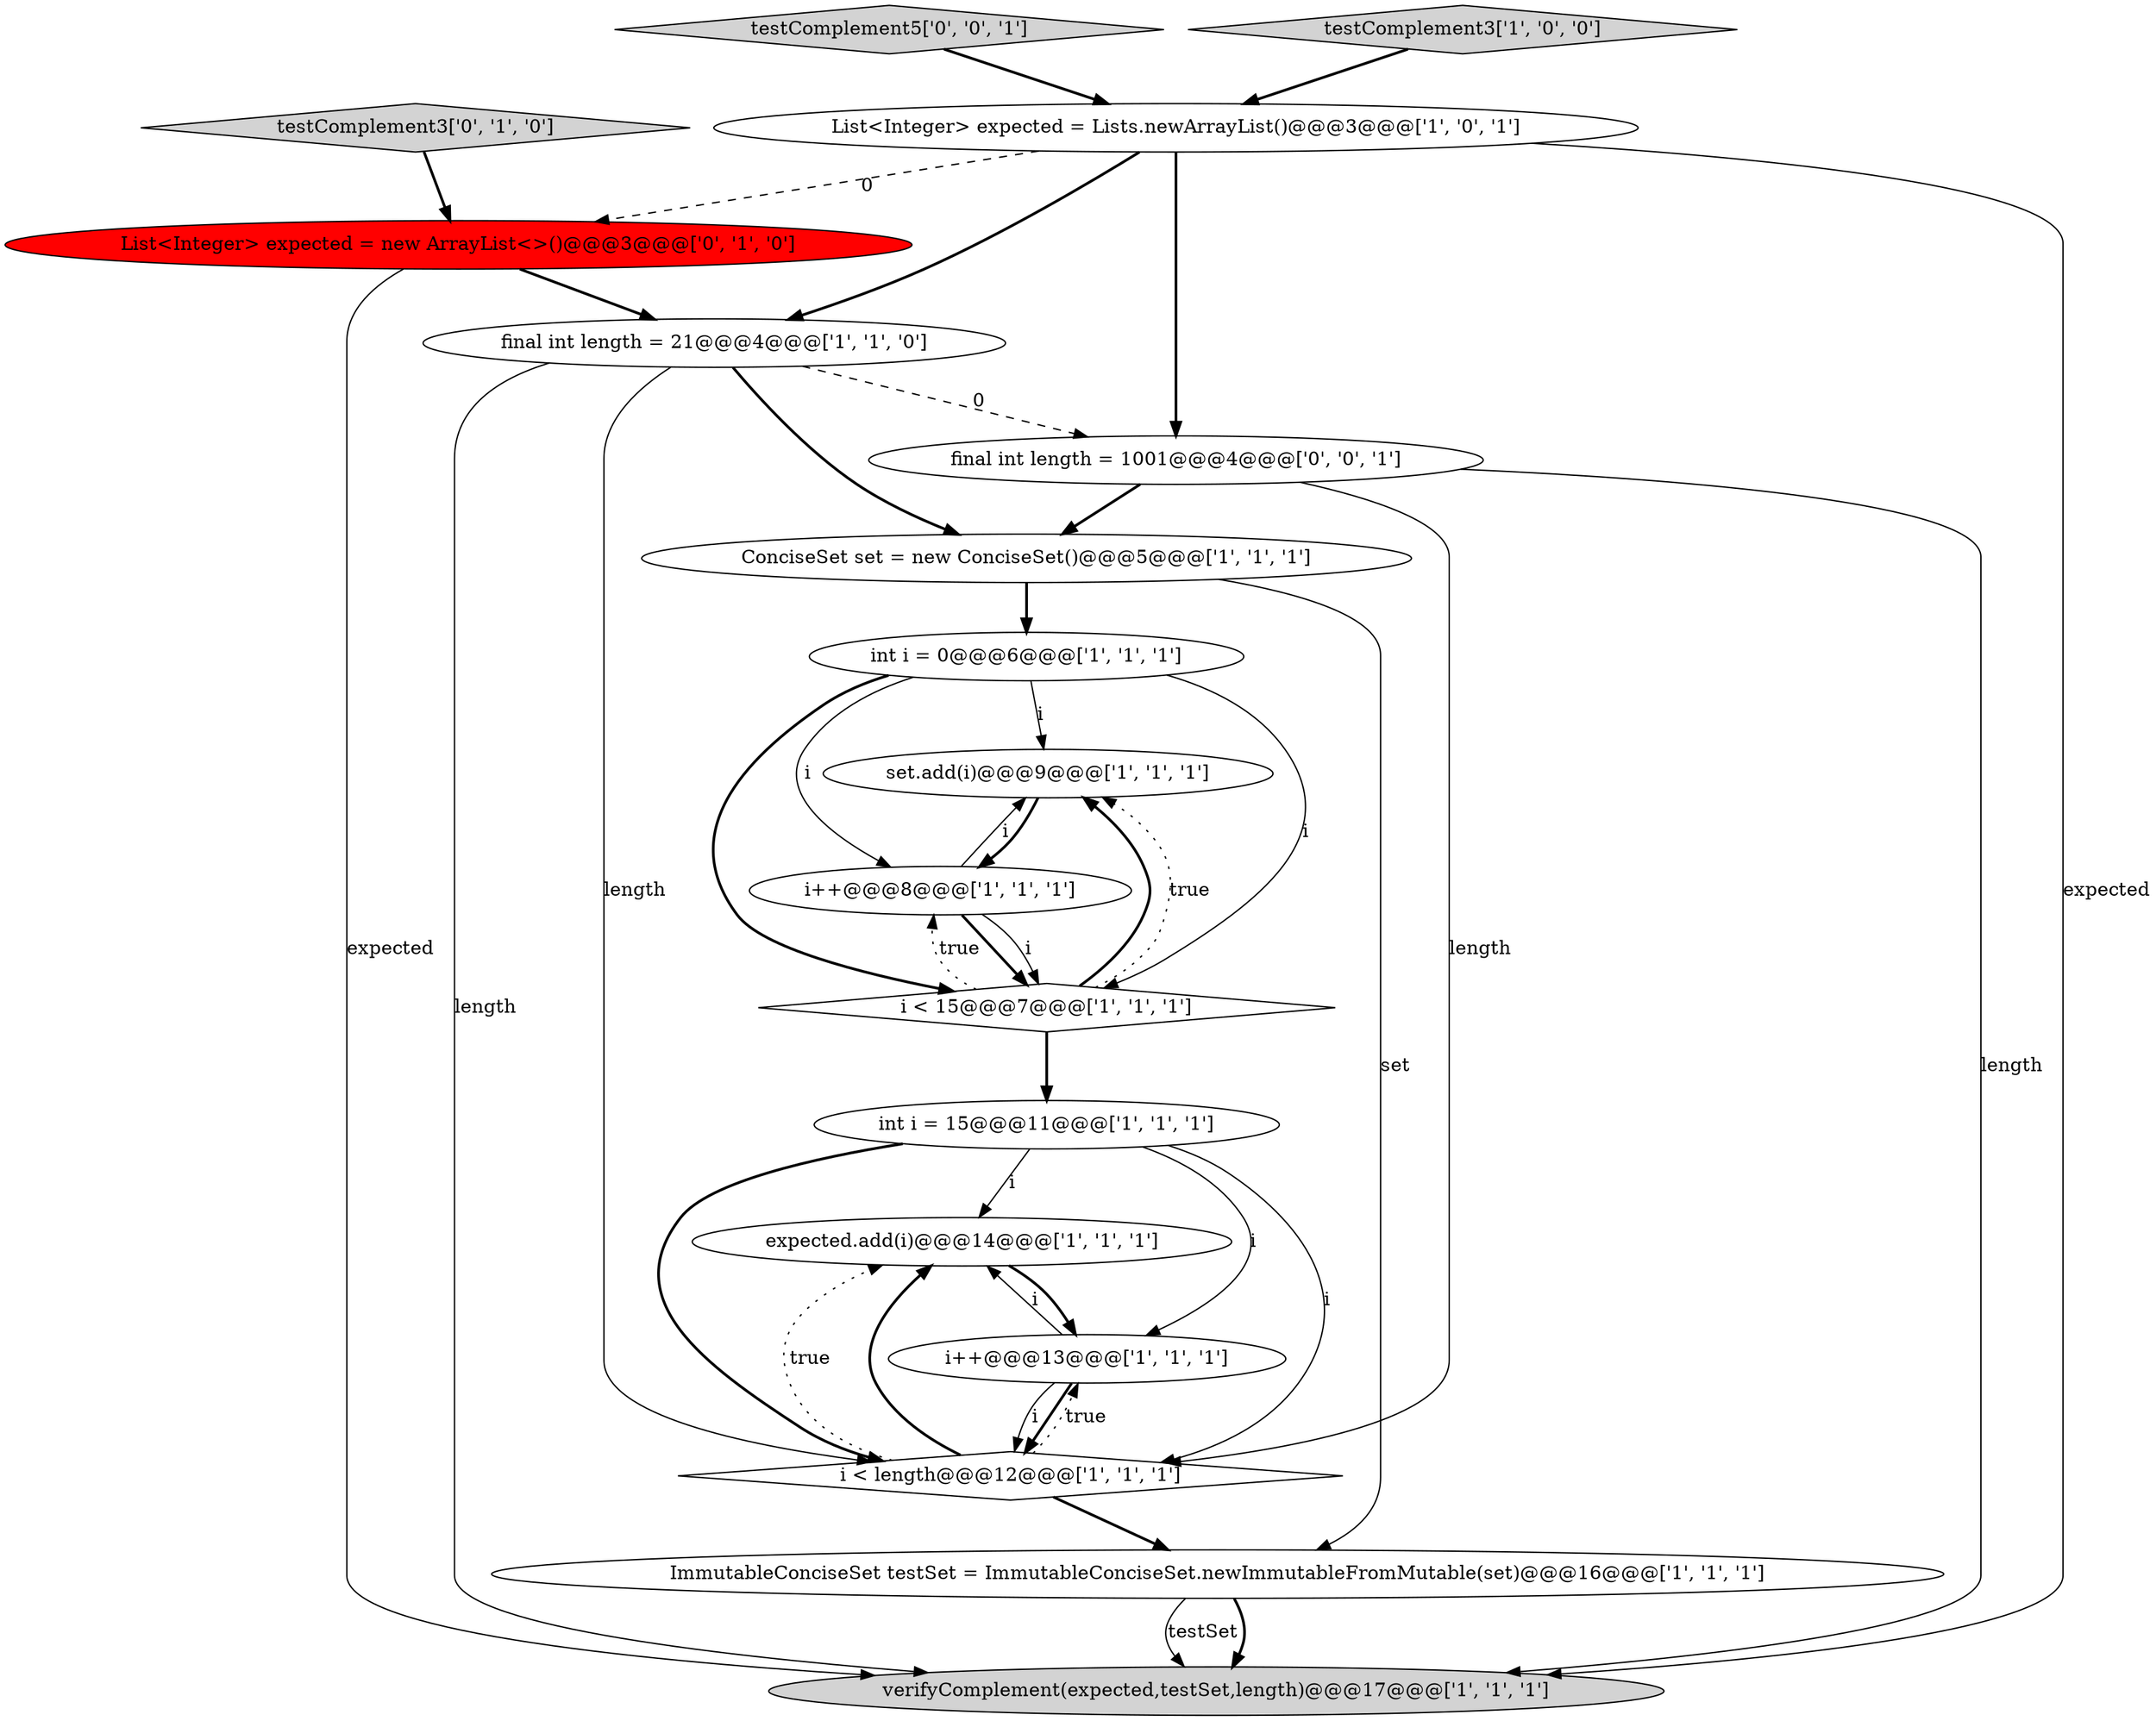 digraph {
4 [style = filled, label = "verifyComplement(expected,testSet,length)@@@17@@@['1', '1', '1']", fillcolor = lightgray, shape = ellipse image = "AAA0AAABBB1BBB"];
2 [style = filled, label = "ConciseSet set = new ConciseSet()@@@5@@@['1', '1', '1']", fillcolor = white, shape = ellipse image = "AAA0AAABBB1BBB"];
13 [style = filled, label = "expected.add(i)@@@14@@@['1', '1', '1']", fillcolor = white, shape = ellipse image = "AAA0AAABBB1BBB"];
8 [style = filled, label = "i < length@@@12@@@['1', '1', '1']", fillcolor = white, shape = diamond image = "AAA0AAABBB1BBB"];
10 [style = filled, label = "set.add(i)@@@9@@@['1', '1', '1']", fillcolor = white, shape = ellipse image = "AAA0AAABBB1BBB"];
14 [style = filled, label = "testComplement3['0', '1', '0']", fillcolor = lightgray, shape = diamond image = "AAA0AAABBB2BBB"];
9 [style = filled, label = "int i = 0@@@6@@@['1', '1', '1']", fillcolor = white, shape = ellipse image = "AAA0AAABBB1BBB"];
7 [style = filled, label = "i++@@@13@@@['1', '1', '1']", fillcolor = white, shape = ellipse image = "AAA0AAABBB1BBB"];
16 [style = filled, label = "final int length = 1001@@@4@@@['0', '0', '1']", fillcolor = white, shape = ellipse image = "AAA0AAABBB3BBB"];
17 [style = filled, label = "testComplement5['0', '0', '1']", fillcolor = lightgray, shape = diamond image = "AAA0AAABBB3BBB"];
0 [style = filled, label = "final int length = 21@@@4@@@['1', '1', '0']", fillcolor = white, shape = ellipse image = "AAA0AAABBB1BBB"];
6 [style = filled, label = "testComplement3['1', '0', '0']", fillcolor = lightgray, shape = diamond image = "AAA0AAABBB1BBB"];
12 [style = filled, label = "i++@@@8@@@['1', '1', '1']", fillcolor = white, shape = ellipse image = "AAA0AAABBB1BBB"];
5 [style = filled, label = "i < 15@@@7@@@['1', '1', '1']", fillcolor = white, shape = diamond image = "AAA0AAABBB1BBB"];
11 [style = filled, label = "List<Integer> expected = Lists.newArrayList()@@@3@@@['1', '0', '1']", fillcolor = white, shape = ellipse image = "AAA0AAABBB1BBB"];
15 [style = filled, label = "List<Integer> expected = new ArrayList<>()@@@3@@@['0', '1', '0']", fillcolor = red, shape = ellipse image = "AAA1AAABBB2BBB"];
1 [style = filled, label = "ImmutableConciseSet testSet = ImmutableConciseSet.newImmutableFromMutable(set)@@@16@@@['1', '1', '1']", fillcolor = white, shape = ellipse image = "AAA0AAABBB1BBB"];
3 [style = filled, label = "int i = 15@@@11@@@['1', '1', '1']", fillcolor = white, shape = ellipse image = "AAA0AAABBB1BBB"];
5->3 [style = bold, label=""];
11->16 [style = bold, label=""];
5->10 [style = bold, label=""];
1->4 [style = bold, label=""];
12->5 [style = bold, label=""];
11->15 [style = dashed, label="0"];
9->5 [style = solid, label="i"];
5->10 [style = dotted, label="true"];
3->8 [style = solid, label="i"];
0->2 [style = bold, label=""];
3->7 [style = solid, label="i"];
0->16 [style = dashed, label="0"];
11->4 [style = solid, label="expected"];
1->4 [style = solid, label="testSet"];
8->7 [style = dotted, label="true"];
12->10 [style = solid, label="i"];
2->9 [style = bold, label=""];
5->12 [style = dotted, label="true"];
16->2 [style = bold, label=""];
16->8 [style = solid, label="length"];
7->8 [style = bold, label=""];
3->13 [style = solid, label="i"];
2->1 [style = solid, label="set"];
9->10 [style = solid, label="i"];
16->4 [style = solid, label="length"];
7->13 [style = solid, label="i"];
15->4 [style = solid, label="expected"];
8->1 [style = bold, label=""];
0->4 [style = solid, label="length"];
11->0 [style = bold, label=""];
12->5 [style = solid, label="i"];
10->12 [style = bold, label=""];
13->7 [style = bold, label=""];
3->8 [style = bold, label=""];
15->0 [style = bold, label=""];
6->11 [style = bold, label=""];
9->5 [style = bold, label=""];
14->15 [style = bold, label=""];
0->8 [style = solid, label="length"];
8->13 [style = dotted, label="true"];
7->8 [style = solid, label="i"];
9->12 [style = solid, label="i"];
8->13 [style = bold, label=""];
17->11 [style = bold, label=""];
}

